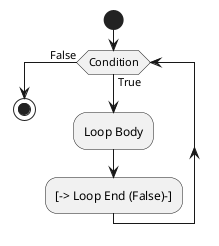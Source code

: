 @startuml
start
while (Condition) is (True)
  :Loop Body;
  -[-> Loop End (False)-]
endwhile (False)
stop
@enduml
